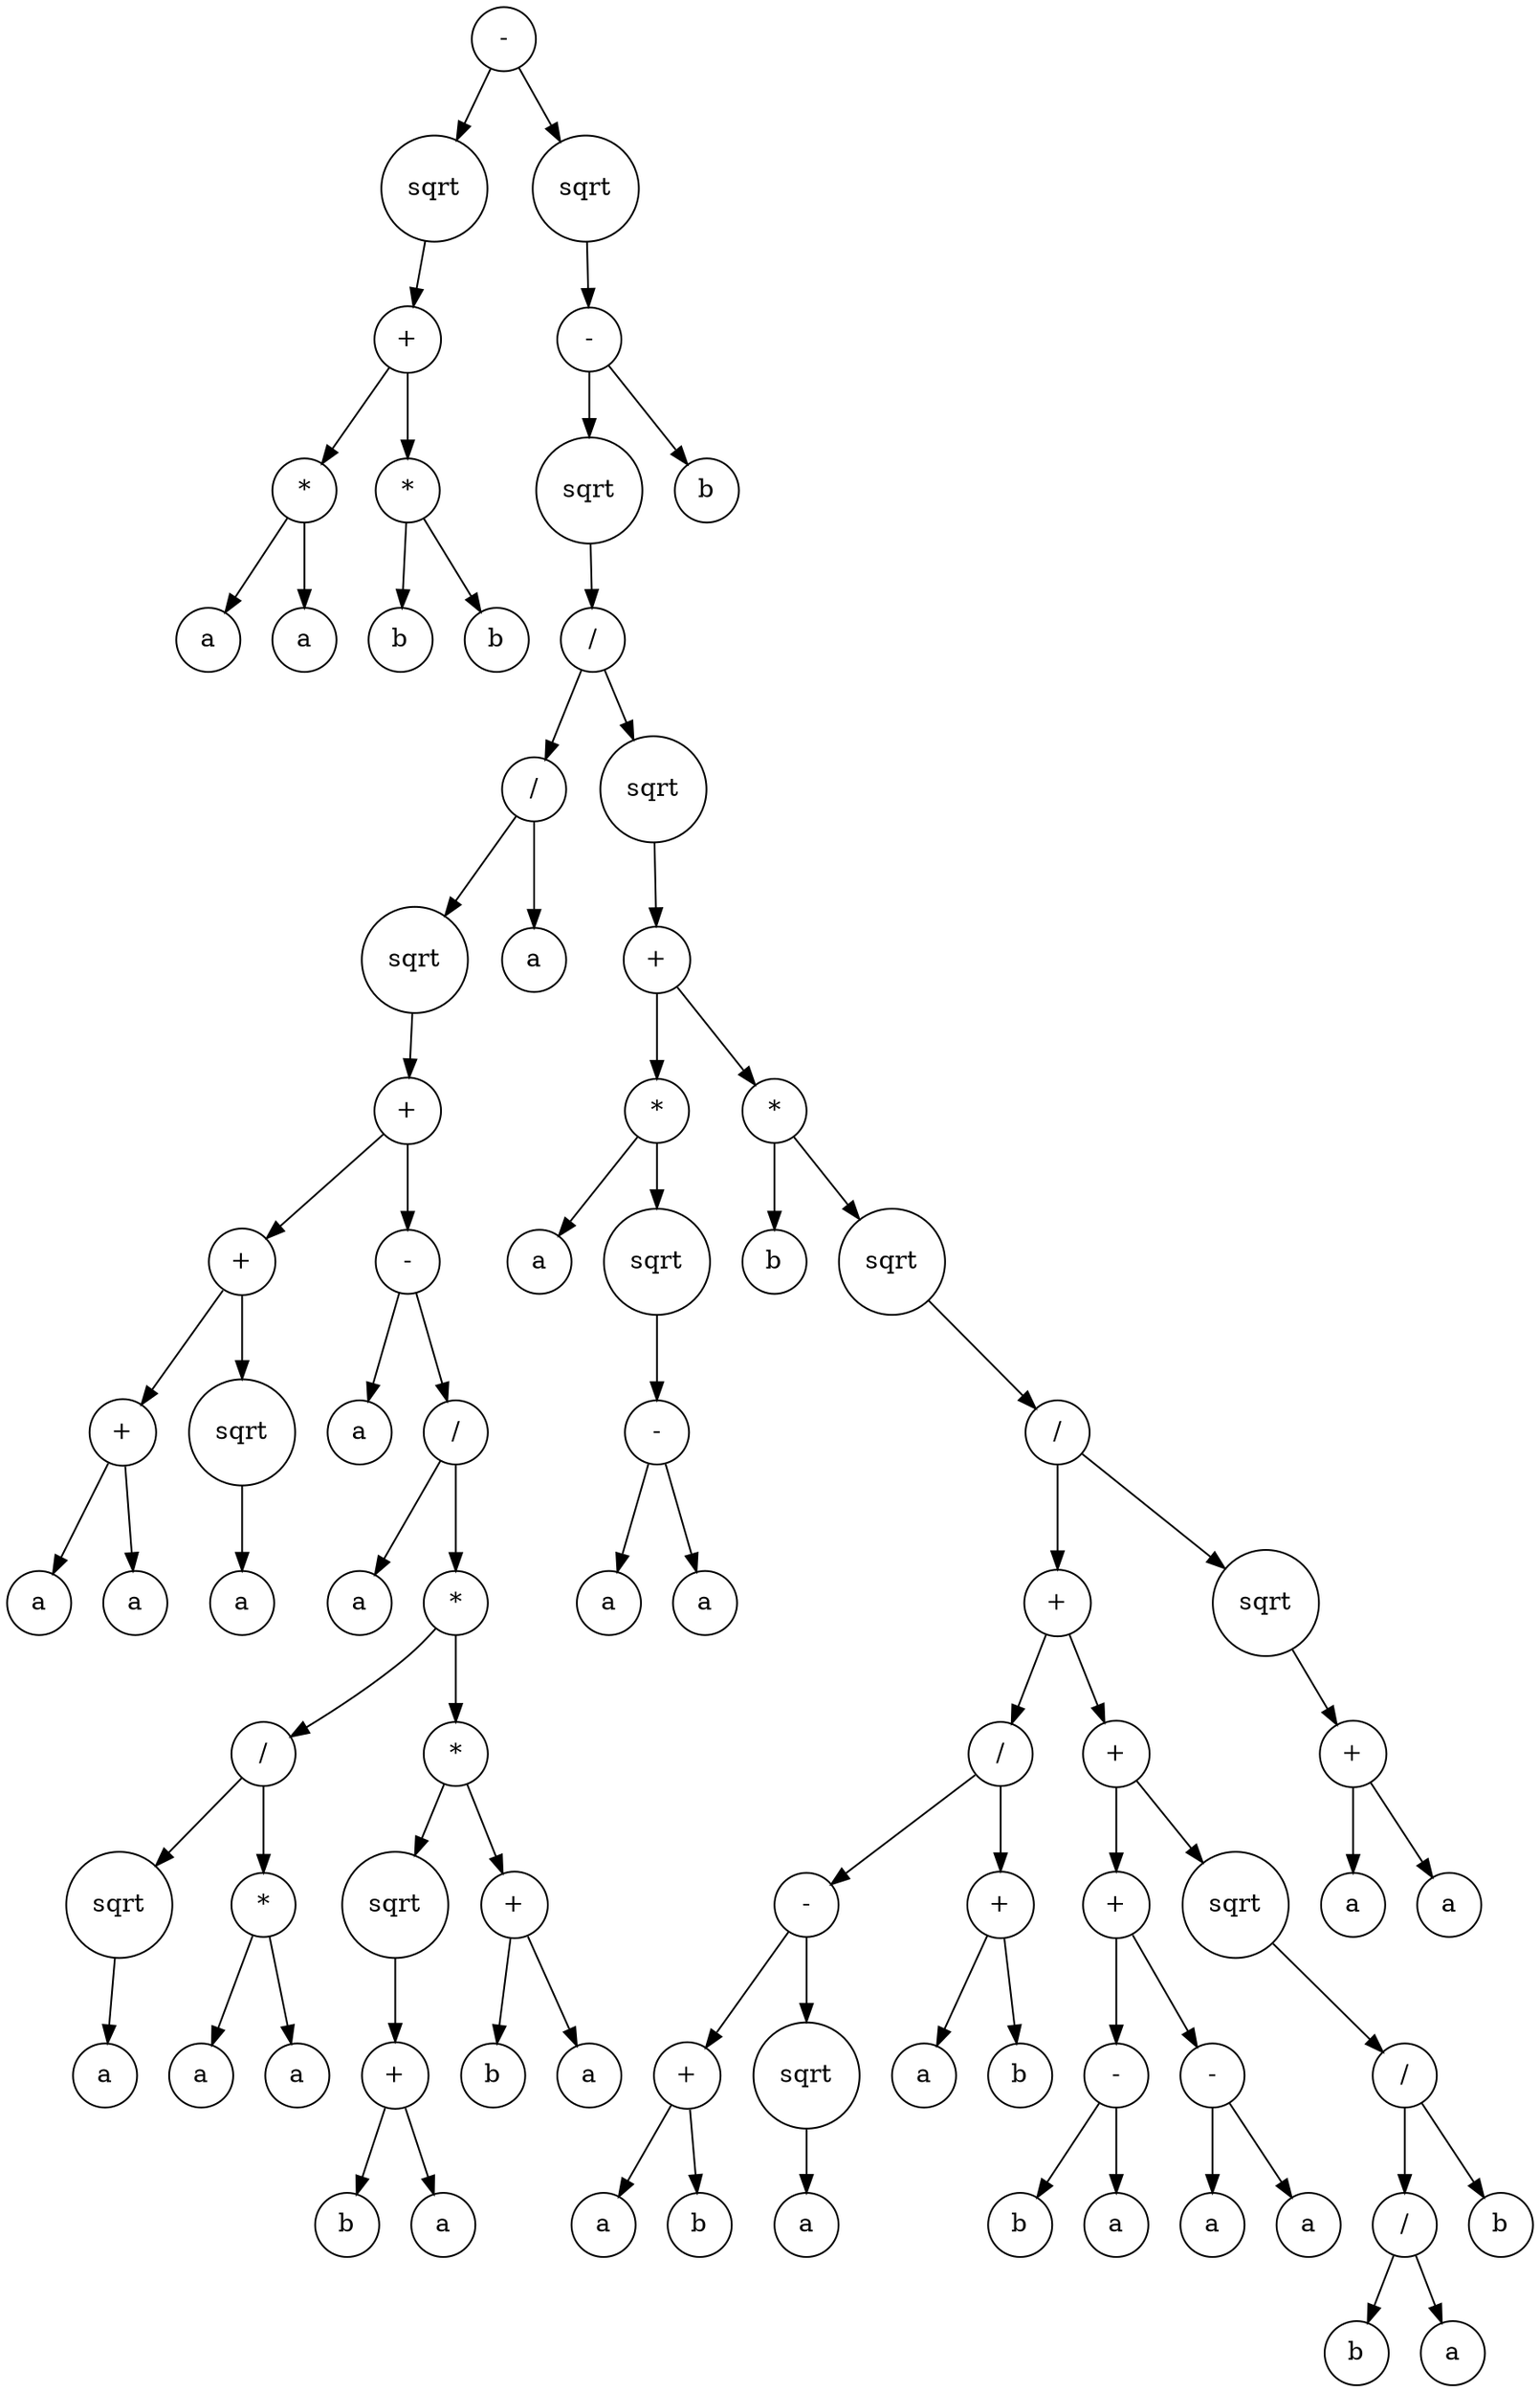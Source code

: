 digraph g {
graph [ordering=out];
node [shape=circle];
n[label = "-"];
n0[label = "sqrt"];
n00[label = "+"];
n000[label = "*"];
n0000[label = "a"];
n000 -> n0000;
n0001[label = "a"];
n000 -> n0001;
n00 -> n000;
n001[label = "*"];
n0010[label = "b"];
n001 -> n0010;
n0011[label = "b"];
n001 -> n0011;
n00 -> n001;
n0 -> n00;
n -> n0;
n1[label = "sqrt"];
n10[label = "-"];
n100[label = "sqrt"];
n1000[label = "/"];
n10000[label = "/"];
n100000[label = "sqrt"];
n1000000[label = "+"];
n10000000[label = "+"];
n100000000[label = "+"];
n1000000000[label = "a"];
n100000000 -> n1000000000;
n1000000001[label = "a"];
n100000000 -> n1000000001;
n10000000 -> n100000000;
n100000001[label = "sqrt"];
n1000000010[label = "a"];
n100000001 -> n1000000010;
n10000000 -> n100000001;
n1000000 -> n10000000;
n10000001[label = "-"];
n100000010[label = "a"];
n10000001 -> n100000010;
n100000011[label = "/"];
n1000000110[label = "a"];
n100000011 -> n1000000110;
n1000000111[label = "*"];
n10000001110[label = "/"];
n100000011100[label = "sqrt"];
n1000000111000[label = "a"];
n100000011100 -> n1000000111000;
n10000001110 -> n100000011100;
n100000011101[label = "*"];
n1000000111010[label = "a"];
n100000011101 -> n1000000111010;
n1000000111011[label = "a"];
n100000011101 -> n1000000111011;
n10000001110 -> n100000011101;
n1000000111 -> n10000001110;
n10000001111[label = "*"];
n100000011110[label = "sqrt"];
n1000000111100[label = "+"];
n10000001111000[label = "b"];
n1000000111100 -> n10000001111000;
n10000001111001[label = "a"];
n1000000111100 -> n10000001111001;
n100000011110 -> n1000000111100;
n10000001111 -> n100000011110;
n100000011111[label = "+"];
n1000000111110[label = "b"];
n100000011111 -> n1000000111110;
n1000000111111[label = "a"];
n100000011111 -> n1000000111111;
n10000001111 -> n100000011111;
n1000000111 -> n10000001111;
n100000011 -> n1000000111;
n10000001 -> n100000011;
n1000000 -> n10000001;
n100000 -> n1000000;
n10000 -> n100000;
n100001[label = "a"];
n10000 -> n100001;
n1000 -> n10000;
n10001[label = "sqrt"];
n100010[label = "+"];
n1000100[label = "*"];
n10001000[label = "a"];
n1000100 -> n10001000;
n10001001[label = "sqrt"];
n100010010[label = "-"];
n1000100100[label = "a"];
n100010010 -> n1000100100;
n1000100101[label = "a"];
n100010010 -> n1000100101;
n10001001 -> n100010010;
n1000100 -> n10001001;
n100010 -> n1000100;
n1000101[label = "*"];
n10001010[label = "b"];
n1000101 -> n10001010;
n10001011[label = "sqrt"];
n100010110[label = "/"];
n1000101100[label = "+"];
n10001011000[label = "/"];
n100010110000[label = "-"];
n1000101100000[label = "+"];
n10001011000000[label = "a"];
n1000101100000 -> n10001011000000;
n10001011000001[label = "b"];
n1000101100000 -> n10001011000001;
n100010110000 -> n1000101100000;
n1000101100001[label = "sqrt"];
n10001011000010[label = "a"];
n1000101100001 -> n10001011000010;
n100010110000 -> n1000101100001;
n10001011000 -> n100010110000;
n100010110001[label = "+"];
n1000101100010[label = "a"];
n100010110001 -> n1000101100010;
n1000101100011[label = "b"];
n100010110001 -> n1000101100011;
n10001011000 -> n100010110001;
n1000101100 -> n10001011000;
n10001011001[label = "+"];
n100010110010[label = "+"];
n1000101100100[label = "-"];
n10001011001000[label = "b"];
n1000101100100 -> n10001011001000;
n10001011001001[label = "a"];
n1000101100100 -> n10001011001001;
n100010110010 -> n1000101100100;
n1000101100101[label = "-"];
n10001011001010[label = "a"];
n1000101100101 -> n10001011001010;
n10001011001011[label = "a"];
n1000101100101 -> n10001011001011;
n100010110010 -> n1000101100101;
n10001011001 -> n100010110010;
n100010110011[label = "sqrt"];
n1000101100110[label = "/"];
n10001011001100[label = "/"];
n100010110011000[label = "b"];
n10001011001100 -> n100010110011000;
n100010110011001[label = "a"];
n10001011001100 -> n100010110011001;
n1000101100110 -> n10001011001100;
n10001011001101[label = "b"];
n1000101100110 -> n10001011001101;
n100010110011 -> n1000101100110;
n10001011001 -> n100010110011;
n1000101100 -> n10001011001;
n100010110 -> n1000101100;
n1000101101[label = "sqrt"];
n10001011010[label = "+"];
n100010110100[label = "a"];
n10001011010 -> n100010110100;
n100010110101[label = "a"];
n10001011010 -> n100010110101;
n1000101101 -> n10001011010;
n100010110 -> n1000101101;
n10001011 -> n100010110;
n1000101 -> n10001011;
n100010 -> n1000101;
n10001 -> n100010;
n1000 -> n10001;
n100 -> n1000;
n10 -> n100;
n101[label = "b"];
n10 -> n101;
n1 -> n10;
n -> n1;
}
